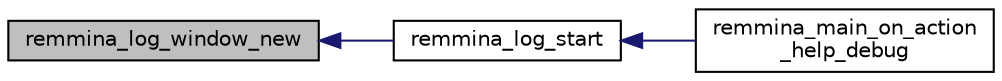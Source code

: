 digraph "remmina_log_window_new"
{
  edge [fontname="Helvetica",fontsize="10",labelfontname="Helvetica",labelfontsize="10"];
  node [fontname="Helvetica",fontsize="10",shape=record];
  rankdir="LR";
  Node628 [label="remmina_log_window_new",height=0.2,width=0.4,color="black", fillcolor="grey75", style="filled", fontcolor="black"];
  Node628 -> Node629 [dir="back",color="midnightblue",fontsize="10",style="solid",fontname="Helvetica"];
  Node629 [label="remmina_log_start",height=0.2,width=0.4,color="black", fillcolor="white", style="filled",URL="$remmina__log_8h.html#a0b1a2e5262436772262a859cc1e23683"];
  Node629 -> Node630 [dir="back",color="midnightblue",fontsize="10",style="solid",fontname="Helvetica"];
  Node630 [label="remmina_main_on_action\l_help_debug",height=0.2,width=0.4,color="black", fillcolor="white", style="filled",URL="$remmina__main_8c.html#a6034bd779c678857e0561266ef3c0170"];
}
